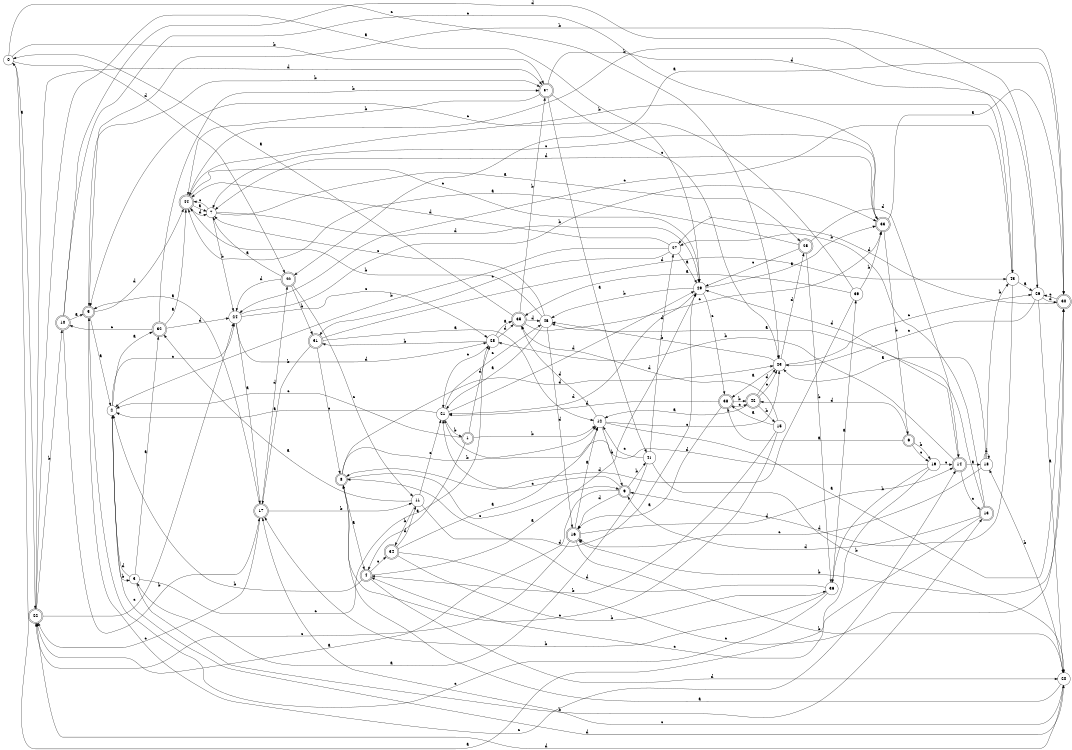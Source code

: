 digraph n37_9 {
__start0 [label="" shape="none"];

rankdir=LR;
size="8,5";

s0 [style="filled", color="black", fillcolor="white" shape="circle", label="0"];
s1 [style="rounded,filled", color="black", fillcolor="white" shape="doublecircle", label="1"];
s2 [style="filled", color="black", fillcolor="white" shape="circle", label="2"];
s3 [style="filled", color="black", fillcolor="white" shape="circle", label="3"];
s4 [style="rounded,filled", color="black", fillcolor="white" shape="doublecircle", label="4"];
s5 [style="rounded,filled", color="black", fillcolor="white" shape="doublecircle", label="5"];
s6 [style="rounded,filled", color="black", fillcolor="white" shape="doublecircle", label="6"];
s7 [style="filled", color="black", fillcolor="white" shape="circle", label="7"];
s8 [style="rounded,filled", color="black", fillcolor="white" shape="doublecircle", label="8"];
s9 [style="rounded,filled", color="black", fillcolor="white" shape="doublecircle", label="9"];
s10 [style="rounded,filled", color="black", fillcolor="white" shape="doublecircle", label="10"];
s11 [style="filled", color="black", fillcolor="white" shape="circle", label="11"];
s12 [style="filled", color="black", fillcolor="white" shape="circle", label="12"];
s13 [style="rounded,filled", color="black", fillcolor="white" shape="doublecircle", label="13"];
s14 [style="rounded,filled", color="black", fillcolor="white" shape="doublecircle", label="14"];
s15 [style="filled", color="black", fillcolor="white" shape="circle", label="15"];
s16 [style="rounded,filled", color="black", fillcolor="white" shape="doublecircle", label="16"];
s17 [style="rounded,filled", color="black", fillcolor="white" shape="doublecircle", label="17"];
s18 [style="filled", color="black", fillcolor="white" shape="circle", label="18"];
s19 [style="filled", color="black", fillcolor="white" shape="circle", label="19"];
s20 [style="filled", color="black", fillcolor="white" shape="circle", label="20"];
s21 [style="filled", color="black", fillcolor="white" shape="circle", label="21"];
s22 [style="rounded,filled", color="black", fillcolor="white" shape="doublecircle", label="22"];
s23 [style="filled", color="black", fillcolor="white" shape="circle", label="23"];
s24 [style="filled", color="black", fillcolor="white" shape="circle", label="24"];
s25 [style="rounded,filled", color="black", fillcolor="white" shape="doublecircle", label="25"];
s26 [style="filled", color="black", fillcolor="white" shape="circle", label="26"];
s27 [style="filled", color="black", fillcolor="white" shape="circle", label="27"];
s28 [style="filled", color="black", fillcolor="white" shape="circle", label="28"];
s29 [style="filled", color="black", fillcolor="white" shape="circle", label="29"];
s30 [style="rounded,filled", color="black", fillcolor="white" shape="doublecircle", label="30"];
s31 [style="rounded,filled", color="black", fillcolor="white" shape="doublecircle", label="31"];
s32 [style="rounded,filled", color="black", fillcolor="white" shape="doublecircle", label="32"];
s33 [style="rounded,filled", color="black", fillcolor="white" shape="doublecircle", label="33"];
s34 [style="rounded,filled", color="black", fillcolor="white" shape="doublecircle", label="34"];
s35 [style="rounded,filled", color="black", fillcolor="white" shape="doublecircle", label="35"];
s36 [style="filled", color="black", fillcolor="white" shape="circle", label="36"];
s37 [style="rounded,filled", color="black", fillcolor="white" shape="doublecircle", label="37"];
s38 [style="rounded,filled", color="black", fillcolor="white" shape="doublecircle", label="38"];
s39 [style="filled", color="black", fillcolor="white" shape="circle", label="39"];
s40 [style="rounded,filled", color="black", fillcolor="white" shape="doublecircle", label="40"];
s41 [style="filled", color="black", fillcolor="white" shape="circle", label="41"];
s42 [style="rounded,filled", color="black", fillcolor="white" shape="doublecircle", label="42"];
s43 [style="filled", color="black", fillcolor="white" shape="circle", label="43"];
s44 [style="rounded,filled", color="black", fillcolor="white" shape="doublecircle", label="44"];
s45 [style="filled", color="black", fillcolor="white" shape="circle", label="45"];
s0 -> s22 [label="a"];
s0 -> s37 [label="b"];
s0 -> s23 [label="c"];
s0 -> s40 [label="d"];
s1 -> s4 [label="a"];
s1 -> s12 [label="b"];
s1 -> s2 [label="c"];
s1 -> s28 [label="d"];
s2 -> s32 [label="a"];
s2 -> s3 [label="b"];
s2 -> s24 [label="c"];
s2 -> s20 [label="d"];
s3 -> s32 [label="a"];
s3 -> s13 [label="b"];
s3 -> s28 [label="c"];
s3 -> s2 [label="d"];
s4 -> s29 [label="a"];
s4 -> s2 [label="b"];
s4 -> s34 [label="c"];
s4 -> s20 [label="d"];
s5 -> s2 [label="a"];
s5 -> s37 [label="b"];
s5 -> s14 [label="c"];
s5 -> s44 [label="d"];
s6 -> s38 [label="a"];
s6 -> s19 [label="b"];
s6 -> s19 [label="c"];
s6 -> s42 [label="d"];
s7 -> s25 [label="a"];
s7 -> s24 [label="b"];
s7 -> s44 [label="c"];
s7 -> s29 [label="d"];
s8 -> s4 [label="a"];
s8 -> s12 [label="b"];
s8 -> s9 [label="c"];
s8 -> s23 [label="d"];
s9 -> s22 [label="a"];
s9 -> s41 [label="b"];
s9 -> s21 [label="c"];
s9 -> s16 [label="d"];
s10 -> s5 [label="a"];
s10 -> s17 [label="b"];
s10 -> s33 [label="c"];
s10 -> s43 [label="d"];
s11 -> s32 [label="a"];
s11 -> s34 [label="b"];
s11 -> s21 [label="c"];
s11 -> s29 [label="d"];
s12 -> s30 [label="a"];
s12 -> s9 [label="b"];
s12 -> s23 [label="c"];
s12 -> s35 [label="d"];
s13 -> s45 [label="a"];
s13 -> s27 [label="b"];
s13 -> s4 [label="c"];
s13 -> s9 [label="d"];
s14 -> s18 [label="a"];
s14 -> s28 [label="b"];
s14 -> s13 [label="c"];
s14 -> s29 [label="d"];
s15 -> s38 [label="a"];
s15 -> s4 [label="b"];
s15 -> s8 [label="c"];
s15 -> s35 [label="d"];
s16 -> s12 [label="a"];
s16 -> s20 [label="b"];
s16 -> s22 [label="c"];
s16 -> s14 [label="d"];
s17 -> s5 [label="a"];
s17 -> s11 [label="b"];
s17 -> s22 [label="c"];
s17 -> s40 [label="d"];
s18 -> s23 [label="a"];
s18 -> s43 [label="b"];
s18 -> s16 [label="c"];
s18 -> s18 [label="d"];
s19 -> s0 [label="a"];
s19 -> s36 [label="b"];
s19 -> s14 [label="c"];
s19 -> s21 [label="d"];
s20 -> s8 [label="a"];
s20 -> s18 [label="b"];
s20 -> s17 [label="c"];
s20 -> s22 [label="d"];
s21 -> s2 [label="a"];
s21 -> s1 [label="b"];
s21 -> s45 [label="c"];
s21 -> s29 [label="d"];
s22 -> s29 [label="a"];
s22 -> s10 [label="b"];
s22 -> s24 [label="c"];
s22 -> s37 [label="d"];
s23 -> s38 [label="a"];
s23 -> s45 [label="b"];
s23 -> s26 [label="c"];
s23 -> s25 [label="d"];
s24 -> s17 [label="a"];
s24 -> s33 [label="b"];
s24 -> s28 [label="c"];
s24 -> s28 [label="d"];
s25 -> s44 [label="a"];
s25 -> s36 [label="b"];
s25 -> s29 [label="c"];
s25 -> s14 [label="d"];
s26 -> s20 [label="a"];
s26 -> s5 [label="b"];
s26 -> s23 [label="c"];
s26 -> s30 [label="d"];
s27 -> s29 [label="a"];
s27 -> s2 [label="b"];
s27 -> s31 [label="c"];
s27 -> s44 [label="d"];
s28 -> s35 [label="a"];
s28 -> s31 [label="b"];
s28 -> s21 [label="c"];
s28 -> s35 [label="d"];
s29 -> s33 [label="a"];
s29 -> s45 [label="b"];
s29 -> s38 [label="c"];
s29 -> s21 [label="d"];
s30 -> s40 [label="a"];
s30 -> s16 [label="b"];
s30 -> s26 [label="c"];
s30 -> s27 [label="d"];
s31 -> s12 [label="a"];
s31 -> s17 [label="b"];
s31 -> s8 [label="c"];
s31 -> s43 [label="d"];
s32 -> s44 [label="a"];
s32 -> s37 [label="b"];
s32 -> s10 [label="c"];
s32 -> s24 [label="d"];
s33 -> s30 [label="a"];
s33 -> s6 [label="b"];
s33 -> s7 [label="c"];
s33 -> s7 [label="d"];
s34 -> s12 [label="a"];
s34 -> s36 [label="b"];
s34 -> s30 [label="c"];
s34 -> s11 [label="d"];
s35 -> s0 [label="a"];
s35 -> s37 [label="b"];
s35 -> s33 [label="c"];
s35 -> s45 [label="d"];
s36 -> s39 [label="a"];
s36 -> s17 [label="b"];
s36 -> s5 [label="c"];
s36 -> s8 [label="d"];
s37 -> s41 [label="a"];
s37 -> s44 [label="b"];
s37 -> s23 [label="c"];
s37 -> s26 [label="d"];
s38 -> s16 [label="a"];
s38 -> s42 [label="b"];
s38 -> s42 [label="c"];
s38 -> s21 [label="d"];
s39 -> s35 [label="a"];
s39 -> s33 [label="b"];
s39 -> s5 [label="c"];
s39 -> s8 [label="d"];
s40 -> s7 [label="a"];
s40 -> s31 [label="b"];
s40 -> s11 [label="c"];
s40 -> s24 [label="d"];
s41 -> s3 [label="a"];
s41 -> s20 [label="b"];
s41 -> s12 [label="c"];
s41 -> s27 [label="d"];
s42 -> s12 [label="a"];
s42 -> s15 [label="b"];
s42 -> s23 [label="c"];
s42 -> s23 [label="d"];
s43 -> s26 [label="a"];
s43 -> s44 [label="b"];
s43 -> s24 [label="c"];
s43 -> s9 [label="d"];
s44 -> s7 [label="a"];
s44 -> s30 [label="b"];
s44 -> s29 [label="c"];
s44 -> s7 [label="d"];
s45 -> s21 [label="a"];
s45 -> s44 [label="b"];
s45 -> s7 [label="c"];
s45 -> s16 [label="d"];

}